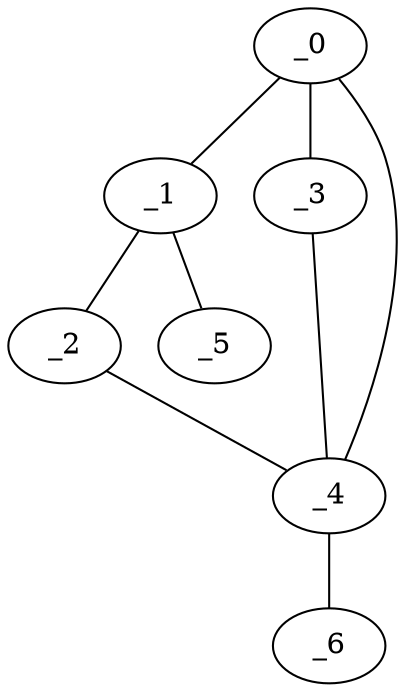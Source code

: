 graph MP1_0115 {
	_0	 [x="1.77196",
		y="1.61617"];
	_1	 [x="2.5",
		y="2.99"];
	_0 -- _1;
	_3	 [x="0.329575",
		y="0.720184"];
	_0 -- _3;
	_4	 [x="0.51",
		y=3];
	_0 -- _4;
	_2	 [x="2.56023",
		y="-0.0971435"];
	_1 -- _2;
	_5	 [x="2.42223",
		y="1.68502"];
	_1 -- _5;
	_2 -- _4;
	_3 -- _4;
	_6	 [x="0.00216699",
		y="1.64378"];
	_4 -- _6;
}
